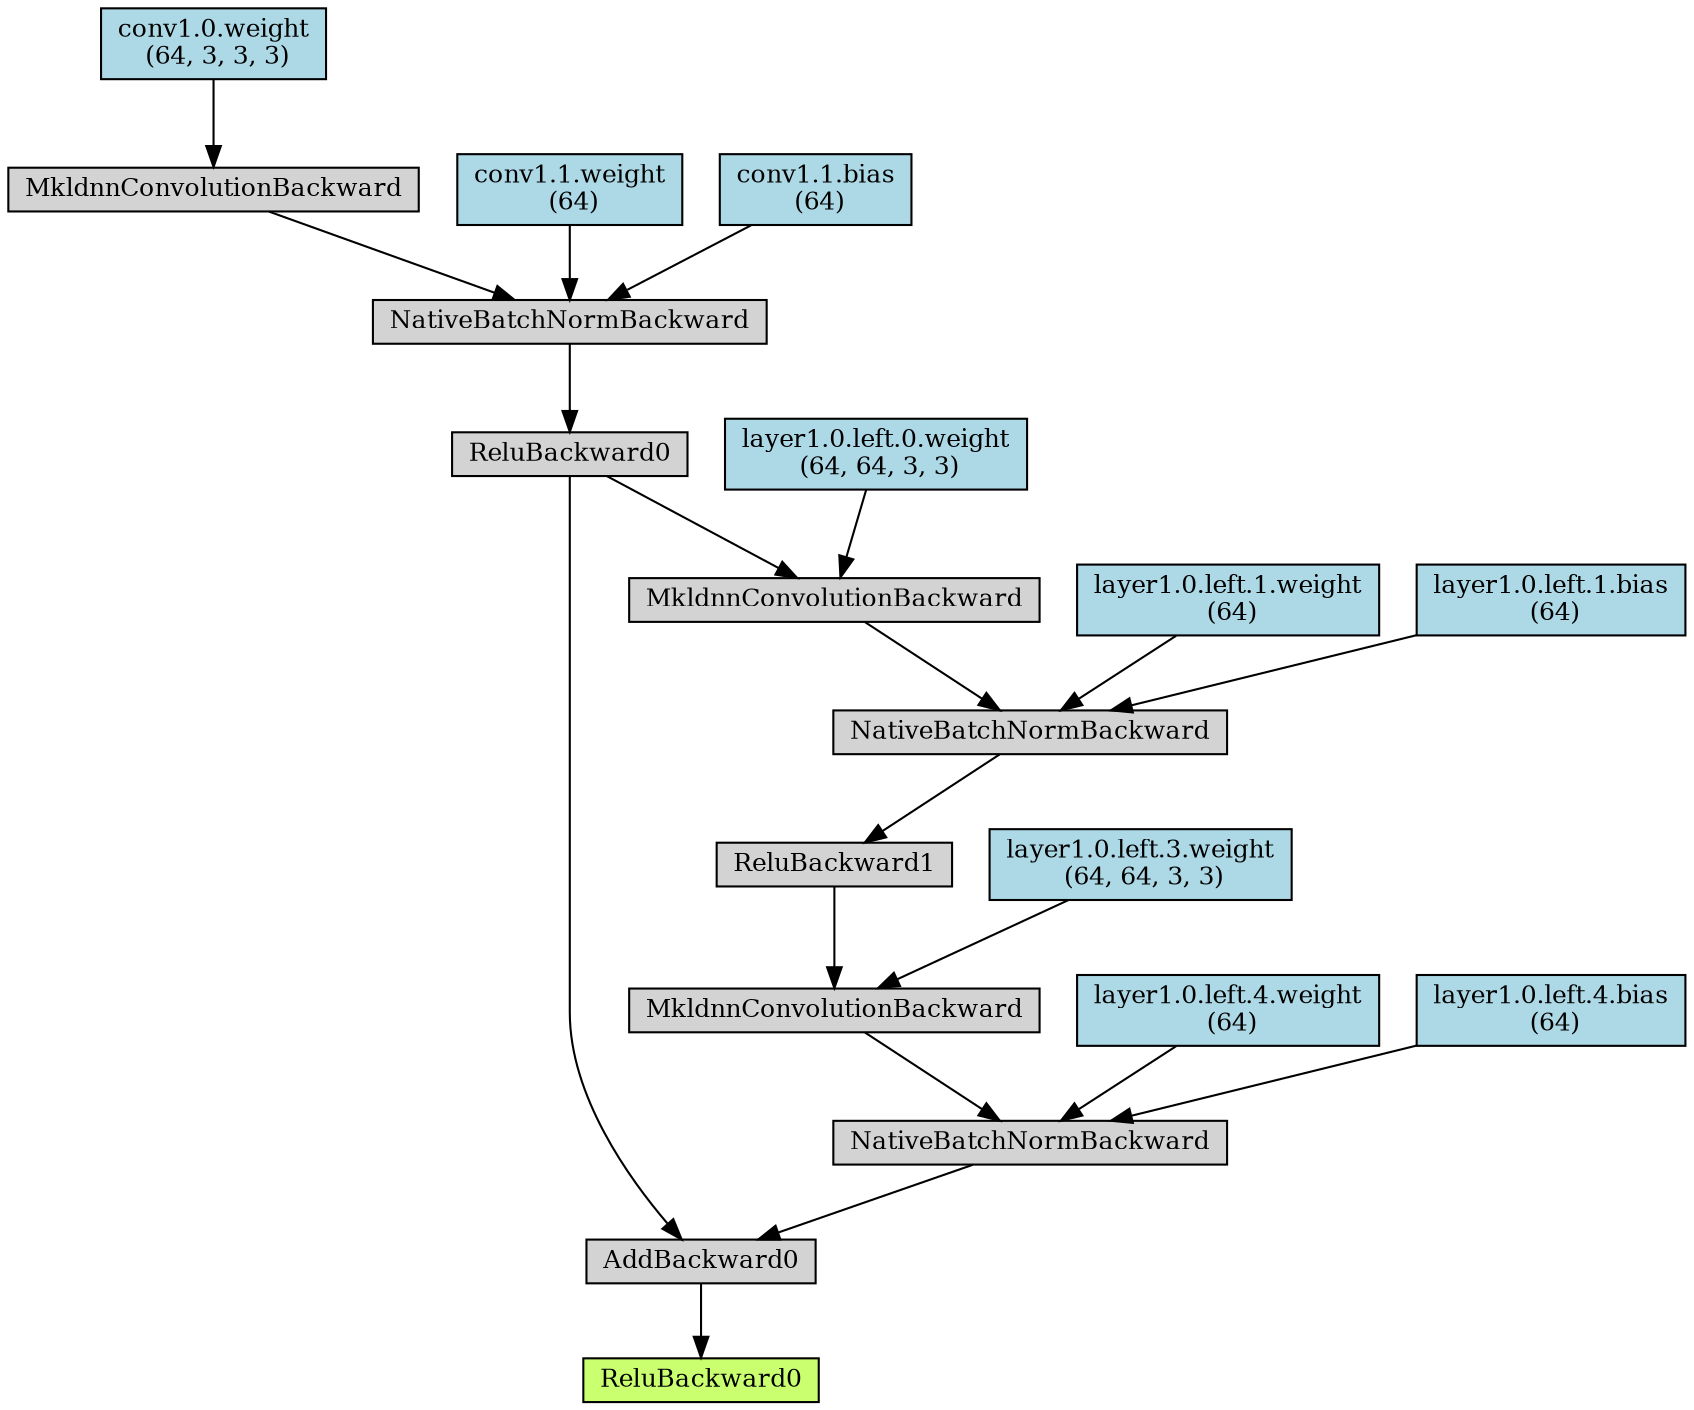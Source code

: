 digraph {
	graph [size="12,12"]
	node [align=left fontsize=12 height=0.2 ranksep=0.1 shape=box style=filled]
	140064652046800 [label=ReluBackward0 fillcolor=darkolivegreen1]
	140064652046520 -> 140064652046800
	140064652046520 [label=AddBackward0]
	140064783267712 -> 140064652046520
	140064783267712 [label=NativeBatchNormBackward]
	140064652020312 -> 140064783267712
	140064652020312 [label=MkldnnConvolutionBackward]
	140064652020200 -> 140064652020312
	140064652020200 [label=ReluBackward1]
	140064652021656 -> 140064652020200
	140064652021656 [label=NativeBatchNormBackward]
	140064652020368 -> 140064652021656
	140064652020368 [label=MkldnnConvolutionBackward]
	140064783267544 -> 140064652020368
	140064783267544 [label=ReluBackward0]
	140064652021208 -> 140064783267544
	140064652021208 [label=NativeBatchNormBackward]
	140064652020592 -> 140064652021208
	140064652020592 [label=MkldnnConvolutionBackward]
	140064652021152 -> 140064652020592
	140064652021152 [label="conv1.0.weight
 (64, 3, 3, 3)" fillcolor=lightblue]
	140064652020480 -> 140064652021208
	140064652020480 [label="conv1.1.weight
 (64)" fillcolor=lightblue]
	140064652021040 -> 140064652021208
	140064652021040 [label="conv1.1.bias
 (64)" fillcolor=lightblue]
	140064652021544 -> 140064652020368
	140064652021544 [label="layer1.0.left.0.weight
 (64, 64, 3, 3)" fillcolor=lightblue]
	140064652020816 -> 140064652021656
	140064652020816 [label="layer1.0.left.1.weight
 (64)" fillcolor=lightblue]
	140064652020928 -> 140064652021656
	140064652020928 [label="layer1.0.left.1.bias
 (64)" fillcolor=lightblue]
	140064652020424 -> 140064652020312
	140064652020424 [label="layer1.0.left.3.weight
 (64, 64, 3, 3)" fillcolor=lightblue]
	140064652020704 -> 140064783267712
	140064652020704 [label="layer1.0.left.4.weight
 (64)" fillcolor=lightblue]
	140064652020760 -> 140064783267712
	140064652020760 [label="layer1.0.left.4.bias
 (64)" fillcolor=lightblue]
	140064783267544 -> 140064652046520
}
